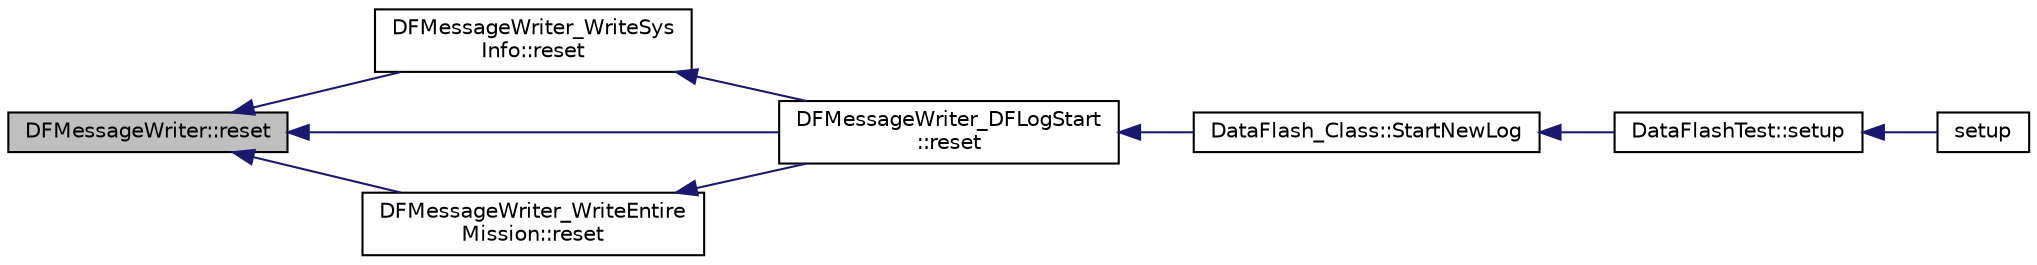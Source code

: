 digraph "DFMessageWriter::reset"
{
 // INTERACTIVE_SVG=YES
  edge [fontname="Helvetica",fontsize="10",labelfontname="Helvetica",labelfontsize="10"];
  node [fontname="Helvetica",fontsize="10",shape=record];
  rankdir="LR";
  Node1 [label="DFMessageWriter::reset",height=0.2,width=0.4,color="black", fillcolor="grey75", style="filled", fontcolor="black"];
  Node1 -> Node2 [dir="back",color="midnightblue",fontsize="10",style="solid",fontname="Helvetica"];
  Node2 [label="DFMessageWriter_WriteSys\lInfo::reset",height=0.2,width=0.4,color="black", fillcolor="white", style="filled",URL="$classDFMessageWriter__WriteSysInfo.html#ac0611dec2227deff4927ffa51089d79c"];
  Node2 -> Node3 [dir="back",color="midnightblue",fontsize="10",style="solid",fontname="Helvetica"];
  Node3 [label="DFMessageWriter_DFLogStart\l::reset",height=0.2,width=0.4,color="black", fillcolor="white", style="filled",URL="$classDFMessageWriter__DFLogStart.html#a298284c23dd9bb5f2010169d9fe3dc72"];
  Node3 -> Node4 [dir="back",color="midnightblue",fontsize="10",style="solid",fontname="Helvetica"];
  Node4 [label="DataFlash_Class::StartNewLog",height=0.2,width=0.4,color="black", fillcolor="white", style="filled",URL="$classDataFlash__Class.html#a0801c32eb59382ffe15f9205ac79c04f"];
  Node4 -> Node5 [dir="back",color="midnightblue",fontsize="10",style="solid",fontname="Helvetica"];
  Node5 [label="DataFlashTest::setup",height=0.2,width=0.4,color="black", fillcolor="white", style="filled",URL="$classDataFlashTest.html#a8f812fa07edbffe61dfd8d02fddea7f8"];
  Node5 -> Node6 [dir="back",color="midnightblue",fontsize="10",style="solid",fontname="Helvetica"];
  Node6 [label="setup",height=0.2,width=0.4,color="black", fillcolor="white", style="filled",URL="$DataFlash__test_8cpp.html#a7dfd9b79bc5a37d7df40207afbc5431f"];
  Node1 -> Node7 [dir="back",color="midnightblue",fontsize="10",style="solid",fontname="Helvetica"];
  Node7 [label="DFMessageWriter_WriteEntire\lMission::reset",height=0.2,width=0.4,color="black", fillcolor="white", style="filled",URL="$classDFMessageWriter__WriteEntireMission.html#aa91680967fb86ffb09b3169f23bb0496"];
  Node7 -> Node3 [dir="back",color="midnightblue",fontsize="10",style="solid",fontname="Helvetica"];
  Node1 -> Node3 [dir="back",color="midnightblue",fontsize="10",style="solid",fontname="Helvetica"];
}

